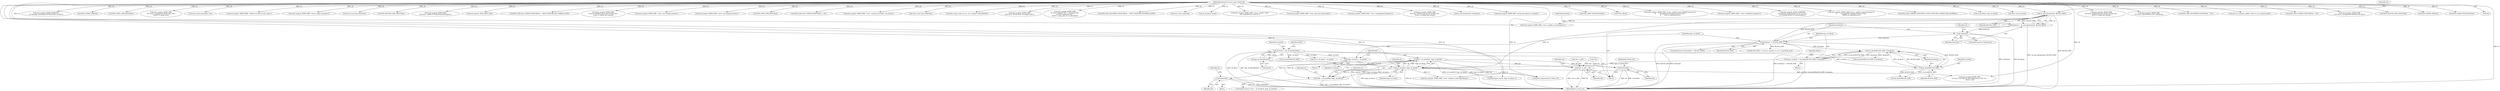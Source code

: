 digraph "0_linux_be0726d33cb8f411945884664924bed3cb8c70ee_0@API" {
"1000232" [label="(Call,bh = sb_bread(sb, logic_sb_block))"];
"1000234" [label="(Call,sb_bread(sb, logic_sb_block))"];
"1000194" [label="(Call,sb_min_blocksize(sb, BLOCK_SIZE))"];
"1000110" [label="(MethodParameterIn,struct super_block *sb)"];
"1000227" [label="(Call,logic_sb_block = sb_block)"];
"1000120" [label="(Call,sb_block = get_sb_block(&data))"];
"1000122" [label="(Call,get_sb_block(&data))"];
"1000211" [label="(Call,logic_sb_block = (sb_block*BLOCK_SIZE) / blocksize)"];
"1000213" [label="(Call,(sb_block*BLOCK_SIZE) / blocksize)"];
"1000214" [label="(Call,sb_block*BLOCK_SIZE)"];
"1000207" [label="(Call,blocksize != BLOCK_SIZE)"];
"1000198" [label="(Call,!blocksize)"];
"1000192" [label="(Call,blocksize = sb_min_blocksize(sb, BLOCK_SIZE))"];
"1000231" [label="(Call,!(bh = sb_bread(sb, logic_sb_block)))"];
"1000529" [label="(Call,brelse(bh))"];
"1000778" [label="(Call,sbi->s_sbh = bh)"];
"1001365" [label="(Call,brelse(bh))"];
"1001281" [label="(Call,ext2_msg(sb, KERN_WARNING,\n\t\t\t\"warning: mounting ext3 filesystem as ext2\"))"];
"1000730" [label="(Call,EXT2_INODE_SIZE(sb))"];
"1000943" [label="(Call,EXT2_DESC_PER_BLOCK(sb))"];
"1000195" [label="(Identifier,sb)"];
"1000227" [label="(Call,logic_sb_block = sb_block)"];
"1000668" [label="(Call,ext2_msg(sb, KERN_ERR,\n\t\t\t\t\"error: unsupported inode size: %d\",\n\t\t\t\tsbi->s_inode_size))"];
"1000217" [label="(Identifier,blocksize)"];
"1000110" [label="(MethodParameterIn,struct super_block *sb)"];
"1001051" [label="(Call,ext2_check_descriptors (sb))"];
"1000785" [label="(Identifier,sbi)"];
"1000779" [label="(Call,sbi->s_sbh)"];
"1001177" [label="(Call,ext2_msg(sb, KERN_ERR, \"Failed to create an mb_cache\"))"];
"1000782" [label="(Identifier,bh)"];
"1000595" [label="(Call,ext2_msg(sb, KERN_ERR, \"error: magic mismatch\"))"];
"1000219" [label="(Identifier,offset)"];
"1001127" [label="(Call,ext2_count_free_blocks(sb))"];
"1000207" [label="(Call,blocksize != BLOCK_SIZE)"];
"1000908" [label="(Call,EXT2_BLOCKS_PER_GROUP(sb))"];
"1001044" [label="(Call,ext2_msg(sb, KERN_ERR,\n\t\t\t\t\"error: unable to read group descriptors\"))"];
"1001220" [label="(Call,ext2_iget(sb, EXT2_ROOT_INO))"];
"1000529" [label="(Call,brelse(bh))"];
"1000467" [label="(Call,EXT2_HAS_RO_COMPAT_FEATURE(sb, ~EXT2_FEATURE_RO_COMPAT_SUPP))"];
"1000860" [label="(Call,ext2_msg(sb, KERN_ERR,\n\t\t\t\"error: #blocks per group too big: %lu\",\n\t\t\tsbi->s_blocks_per_group))"];
"1000991" [label="(Call,ext2_msg(sb, KERN_ERR, \"error: not enough memory\"))"];
"1000193" [label="(Identifier,blocksize)"];
"1000182" [label="(Call,sbi->s_sb_block = sb_block)"];
"1000236" [label="(Identifier,logic_sb_block)"];
"1000962" [label="(Call,ext2_msg(sb, KERN_ERR, \"error: not enough memory\"))"];
"1000211" [label="(Call,logic_sb_block = (sb_block*BLOCK_SIZE) / blocksize)"];
"1000940" [label="(Call,EXT2_DESC_PER_BLOCK(sb))"];
"1000432" [label="(Call,EXT2_HAS_RO_COMPAT_FEATURE(sb, ~0U))"];
"1000120" [label="(Call,sb_block = get_sb_block(&data))"];
"1000113" [label="(Block,)"];
"1001251" [label="(Call,ext2_msg(sb, KERN_ERR, \"error: corrupt root inode, run e2fsck\"))"];
"1001141" [label="(Call,ext2_count_free_inodes(sb))"];
"1001286" [label="(Call,ext2_setup_super (sb, es, sb->s_flags & MS_RDONLY))"];
"1000517" [label="(Call,ext2_msg(sb, KERN_ERR,\n\t\t\t\t\t\"error: device does not support dax\"))"];
"1000838" [label="(Call,ext2_msg(sb, KERN_ERR,\n\t\t\t\"error: fragsize %lu != blocksize %lu\"\n\t\t\t\"(not supported yet)\",\n\t\t\tsbi->s_frag_size, sb->s_blocksize))"];
"1000444" [label="(Call,EXT2_HAS_INCOMPAT_FEATURE(sb, ~EXT2_FEATURE_INCOMPAT_SUPP))"];
"1001299" [label="(Call,ext2_write_super(sb))"];
"1001018" [label="(Call,sb_bread(sb, block))"];
"1000566" [label="(Call,ext2_msg(sb, KERN_ERR, \"error: couldn't read\"\n\t\t\t\t\"superblock on 2nd try\"))"];
"1000232" [label="(Call,bh = sb_bread(sb, logic_sb_block))"];
"1000238" [label="(Call,ext2_msg(sb, KERN_ERR, \"error: unable to read superblock\"))"];
"1000221" [label="(Call,sb_block*BLOCK_SIZE)"];
"1000199" [label="(Identifier,blocksize)"];
"1001382" [label="(MethodReturn,static int)"];
"1000121" [label="(Identifier,sb_block)"];
"1000194" [label="(Call,sb_min_blocksize(sb, BLOCK_SIZE))"];
"1001268" [label="(Call,ext2_msg(sb, KERN_ERR, \"error: get root inode failed\"))"];
"1000197" [label="(ControlStructure,if (!blocksize))"];
"1000824" [label="(Call,ext2_msg(sb, KERN_ERR, \"error: unsupported blocksize\"))"];
"1000128" [label="(Identifier,offset)"];
"1000898" [label="(Call,ext2_msg(sb, KERN_ERR,\n\t\t\t\"error: #inodes per group too big: %lu\",\n\t\t\tsbi->s_inodes_per_group))"];
"1000234" [label="(Call,sb_bread(sb, logic_sb_block))"];
"1000533" [label="(Call,sb_set_blocksize(sb, blocksize))"];
"1001008" [label="(Call,descriptor_loc(sb, logic_sb_block, i))"];
"1000122" [label="(Call,get_sb_block(&data))"];
"1000226" [label="(Block,)"];
"1001054" [label="(Call,ext2_msg(sb, KERN_ERR, \"group descriptors corrupted\"))"];
"1000233" [label="(Identifier,bh)"];
"1000206" [label="(ControlStructure,if (blocksize != BLOCK_SIZE))"];
"1000389" [label="(Call,parse_options((char *) data, sb))"];
"1000192" [label="(Call,blocksize = sb_min_blocksize(sb, BLOCK_SIZE))"];
"1000803" [label="(Call,EXT2_DESC_PER_BLOCK(sb))"];
"1000408" [label="(Call,EXT2_SB(sb))"];
"1000471" [label="(Call,ext2_msg(sb, KERN_ERR, \"error: couldn't mount RDWR because of \"\n\t\t       \"unsupported optional features (%x)\",\n\t\t       le32_to_cpu(features)))"];
"1000209" [label="(Identifier,BLOCK_SIZE)"];
"1000235" [label="(Identifier,sb)"];
"1000563" [label="(Call,!bh)"];
"1000546" [label="(Call,sb_block*BLOCK_SIZE)"];
"1000244" [label="(Identifier,es)"];
"1001366" [label="(Identifier,bh)"];
"1001161" [label="(Call,ext2_msg(sb, KERN_ERR, \"error: insufficient memory\"))"];
"1000530" [label="(Identifier,bh)"];
"1000215" [label="(Identifier,sb_block)"];
"1000231" [label="(Call,!(bh = sb_bread(sb, logic_sb_block)))"];
"1000198" [label="(Call,!blocksize)"];
"1000230" [label="(ControlStructure,if (!(bh = sb_bread(sb, logic_sb_block))))"];
"1001365" [label="(Call,brelse(bh))"];
"1000210" [label="(Block,)"];
"1000214" [label="(Call,sb_block*BLOCK_SIZE)"];
"1000201" [label="(Call,ext2_msg(sb, KERN_ERR, \"error: unable to set blocksize\"))"];
"1000220" [label="(Call,(sb_block*BLOCK_SIZE) % blocksize)"];
"1000228" [label="(Identifier,logic_sb_block)"];
"1000438" [label="(Call,ext2_msg(sb, KERN_WARNING,\n\t\t\t\"warning: feature flags set on rev 0 fs, \"\n\t\t\t\"running e2fsck is recommended\"))"];
"1000450" [label="(Call,ext2_msg(sb, KERN_ERR,\t\"error: couldn't mount because of \"\n\t\t       \"unsupported optional features (%x)\",\n\t\t\tle32_to_cpu(features)))"];
"1000528" [label="(Block,)"];
"1001278" [label="(Call,EXT2_HAS_COMPAT_FEATURE(sb, EXT3_FEATURE_COMPAT_HAS_JOURNAL))"];
"1000208" [label="(Identifier,blocksize)"];
"1000559" [label="(Call,sb_bread(sb, logic_sb_block))"];
"1000229" [label="(Identifier,sb_block)"];
"1000196" [label="(Identifier,BLOCK_SIZE)"];
"1001155" [label="(Call,ext2_count_dirs(sb))"];
"1000216" [label="(Identifier,BLOCK_SIZE)"];
"1001307" [label="(Call,ext2_msg(sb, KERN_ERR,\n\t\t\t\"error: can't find an ext2 filesystem on dev %s.\",\n \t\t\tsb->s_id))"];
"1000778" [label="(Call,sbi->s_sbh = bh)"];
"1000879" [label="(Call,ext2_msg(sb, KERN_ERR,\n\t\t\t\"error: #fragments per group too big: %lu\",\n\t\t\tsbi->s_frags_per_group))"];
"1000202" [label="(Identifier,sb)"];
"1000239" [label="(Identifier,sb)"];
"1001367" [label="(JumpTarget,failed_sbi:)"];
"1000537" [label="(Call,ext2_msg(sb, KERN_ERR,\n\t\t\t\t\"error: bad blocksize %d\", blocksize))"];
"1000213" [label="(Call,(sb_block*BLOCK_SIZE) / blocksize)"];
"1000435" [label="(Call,EXT2_HAS_INCOMPAT_FEATURE(sb, ~0U))"];
"1001114" [label="(Call,ext2_rsv_window_add(sb, &sbi->s_rsv_window_head))"];
"1000534" [label="(Identifier,sb)"];
"1000428" [label="(Call,EXT2_HAS_COMPAT_FEATURE(sb, ~0U))"];
"1000212" [label="(Identifier,logic_sb_block)"];
"1000500" [label="(Call,ext2_msg(sb, KERN_ERR,\n\t\t\t\t\t\"error: unsupported blocksize for dax\"))"];
"1000480" [label="(Call,BLOCK_SIZE << le32_to_cpu(sbi->s_es->s_log_block_size))"];
"1000929" [label="(Call,EXT2_BLOCKS_PER_GROUP(sb))"];
"1000123" [label="(Call,&data)"];
"1000742" [label="(Call,EXT2_INODE_SIZE(sb))"];
"1000796" [label="(Call,EXT2_ADDR_PER_BLOCK(sb))"];
"1000232" -> "1000231"  [label="AST: "];
"1000232" -> "1000234"  [label="CFG: "];
"1000233" -> "1000232"  [label="AST: "];
"1000234" -> "1000232"  [label="AST: "];
"1000231" -> "1000232"  [label="CFG: "];
"1000232" -> "1001382"  [label="DDG: bh"];
"1000232" -> "1001382"  [label="DDG: sb_bread(sb, logic_sb_block)"];
"1000232" -> "1000231"  [label="DDG: bh"];
"1000234" -> "1000232"  [label="DDG: sb"];
"1000234" -> "1000232"  [label="DDG: logic_sb_block"];
"1000232" -> "1000529"  [label="DDG: bh"];
"1000232" -> "1000778"  [label="DDG: bh"];
"1000232" -> "1001365"  [label="DDG: bh"];
"1000234" -> "1000236"  [label="CFG: "];
"1000235" -> "1000234"  [label="AST: "];
"1000236" -> "1000234"  [label="AST: "];
"1000234" -> "1001382"  [label="DDG: logic_sb_block"];
"1000234" -> "1001382"  [label="DDG: sb"];
"1000234" -> "1000231"  [label="DDG: sb"];
"1000234" -> "1000231"  [label="DDG: logic_sb_block"];
"1000194" -> "1000234"  [label="DDG: sb"];
"1000110" -> "1000234"  [label="DDG: sb"];
"1000227" -> "1000234"  [label="DDG: logic_sb_block"];
"1000211" -> "1000234"  [label="DDG: logic_sb_block"];
"1000234" -> "1000238"  [label="DDG: sb"];
"1000234" -> "1000389"  [label="DDG: sb"];
"1000234" -> "1001008"  [label="DDG: logic_sb_block"];
"1000234" -> "1001307"  [label="DDG: sb"];
"1000194" -> "1000192"  [label="AST: "];
"1000194" -> "1000196"  [label="CFG: "];
"1000195" -> "1000194"  [label="AST: "];
"1000196" -> "1000194"  [label="AST: "];
"1000192" -> "1000194"  [label="CFG: "];
"1000194" -> "1001382"  [label="DDG: BLOCK_SIZE"];
"1000194" -> "1000192"  [label="DDG: sb"];
"1000194" -> "1000192"  [label="DDG: BLOCK_SIZE"];
"1000110" -> "1000194"  [label="DDG: sb"];
"1000194" -> "1000201"  [label="DDG: sb"];
"1000194" -> "1000207"  [label="DDG: BLOCK_SIZE"];
"1000110" -> "1000109"  [label="AST: "];
"1000110" -> "1001382"  [label="DDG: sb"];
"1000110" -> "1000201"  [label="DDG: sb"];
"1000110" -> "1000238"  [label="DDG: sb"];
"1000110" -> "1000389"  [label="DDG: sb"];
"1000110" -> "1000408"  [label="DDG: sb"];
"1000110" -> "1000428"  [label="DDG: sb"];
"1000110" -> "1000432"  [label="DDG: sb"];
"1000110" -> "1000435"  [label="DDG: sb"];
"1000110" -> "1000438"  [label="DDG: sb"];
"1000110" -> "1000444"  [label="DDG: sb"];
"1000110" -> "1000450"  [label="DDG: sb"];
"1000110" -> "1000467"  [label="DDG: sb"];
"1000110" -> "1000471"  [label="DDG: sb"];
"1000110" -> "1000500"  [label="DDG: sb"];
"1000110" -> "1000517"  [label="DDG: sb"];
"1000110" -> "1000533"  [label="DDG: sb"];
"1000110" -> "1000537"  [label="DDG: sb"];
"1000110" -> "1000559"  [label="DDG: sb"];
"1000110" -> "1000566"  [label="DDG: sb"];
"1000110" -> "1000595"  [label="DDG: sb"];
"1000110" -> "1000668"  [label="DDG: sb"];
"1000110" -> "1000730"  [label="DDG: sb"];
"1000110" -> "1000742"  [label="DDG: sb"];
"1000110" -> "1000796"  [label="DDG: sb"];
"1000110" -> "1000803"  [label="DDG: sb"];
"1000110" -> "1000824"  [label="DDG: sb"];
"1000110" -> "1000838"  [label="DDG: sb"];
"1000110" -> "1000860"  [label="DDG: sb"];
"1000110" -> "1000879"  [label="DDG: sb"];
"1000110" -> "1000898"  [label="DDG: sb"];
"1000110" -> "1000908"  [label="DDG: sb"];
"1000110" -> "1000929"  [label="DDG: sb"];
"1000110" -> "1000940"  [label="DDG: sb"];
"1000110" -> "1000943"  [label="DDG: sb"];
"1000110" -> "1000962"  [label="DDG: sb"];
"1000110" -> "1000991"  [label="DDG: sb"];
"1000110" -> "1001008"  [label="DDG: sb"];
"1000110" -> "1001018"  [label="DDG: sb"];
"1000110" -> "1001044"  [label="DDG: sb"];
"1000110" -> "1001051"  [label="DDG: sb"];
"1000110" -> "1001054"  [label="DDG: sb"];
"1000110" -> "1001114"  [label="DDG: sb"];
"1000110" -> "1001127"  [label="DDG: sb"];
"1000110" -> "1001141"  [label="DDG: sb"];
"1000110" -> "1001155"  [label="DDG: sb"];
"1000110" -> "1001161"  [label="DDG: sb"];
"1000110" -> "1001177"  [label="DDG: sb"];
"1000110" -> "1001220"  [label="DDG: sb"];
"1000110" -> "1001251"  [label="DDG: sb"];
"1000110" -> "1001268"  [label="DDG: sb"];
"1000110" -> "1001278"  [label="DDG: sb"];
"1000110" -> "1001281"  [label="DDG: sb"];
"1000110" -> "1001286"  [label="DDG: sb"];
"1000110" -> "1001299"  [label="DDG: sb"];
"1000110" -> "1001307"  [label="DDG: sb"];
"1000227" -> "1000226"  [label="AST: "];
"1000227" -> "1000229"  [label="CFG: "];
"1000228" -> "1000227"  [label="AST: "];
"1000229" -> "1000227"  [label="AST: "];
"1000233" -> "1000227"  [label="CFG: "];
"1000227" -> "1001382"  [label="DDG: sb_block"];
"1000120" -> "1000227"  [label="DDG: sb_block"];
"1000120" -> "1000113"  [label="AST: "];
"1000120" -> "1000122"  [label="CFG: "];
"1000121" -> "1000120"  [label="AST: "];
"1000122" -> "1000120"  [label="AST: "];
"1000128" -> "1000120"  [label="CFG: "];
"1000120" -> "1001382"  [label="DDG: sb_block"];
"1000120" -> "1001382"  [label="DDG: get_sb_block(&data)"];
"1000122" -> "1000120"  [label="DDG: &data"];
"1000120" -> "1000182"  [label="DDG: sb_block"];
"1000120" -> "1000214"  [label="DDG: sb_block"];
"1000120" -> "1000546"  [label="DDG: sb_block"];
"1000122" -> "1000123"  [label="CFG: "];
"1000123" -> "1000122"  [label="AST: "];
"1000122" -> "1001382"  [label="DDG: &data"];
"1000211" -> "1000210"  [label="AST: "];
"1000211" -> "1000213"  [label="CFG: "];
"1000212" -> "1000211"  [label="AST: "];
"1000213" -> "1000211"  [label="AST: "];
"1000219" -> "1000211"  [label="CFG: "];
"1000211" -> "1001382"  [label="DDG: (sb_block*BLOCK_SIZE) / blocksize"];
"1000213" -> "1000211"  [label="DDG: sb_block*BLOCK_SIZE"];
"1000213" -> "1000211"  [label="DDG: blocksize"];
"1000213" -> "1000217"  [label="CFG: "];
"1000214" -> "1000213"  [label="AST: "];
"1000217" -> "1000213"  [label="AST: "];
"1000214" -> "1000213"  [label="DDG: sb_block"];
"1000214" -> "1000213"  [label="DDG: BLOCK_SIZE"];
"1000207" -> "1000213"  [label="DDG: blocksize"];
"1000213" -> "1000220"  [label="DDG: blocksize"];
"1000214" -> "1000216"  [label="CFG: "];
"1000215" -> "1000214"  [label="AST: "];
"1000216" -> "1000214"  [label="AST: "];
"1000217" -> "1000214"  [label="CFG: "];
"1000207" -> "1000214"  [label="DDG: BLOCK_SIZE"];
"1000214" -> "1000221"  [label="DDG: sb_block"];
"1000214" -> "1000221"  [label="DDG: BLOCK_SIZE"];
"1000207" -> "1000206"  [label="AST: "];
"1000207" -> "1000209"  [label="CFG: "];
"1000208" -> "1000207"  [label="AST: "];
"1000209" -> "1000207"  [label="AST: "];
"1000212" -> "1000207"  [label="CFG: "];
"1000228" -> "1000207"  [label="CFG: "];
"1000207" -> "1001382"  [label="DDG: BLOCK_SIZE"];
"1000207" -> "1001382"  [label="DDG: blocksize"];
"1000207" -> "1001382"  [label="DDG: blocksize != BLOCK_SIZE"];
"1000198" -> "1000207"  [label="DDG: blocksize"];
"1000207" -> "1000480"  [label="DDG: BLOCK_SIZE"];
"1000198" -> "1000197"  [label="AST: "];
"1000198" -> "1000199"  [label="CFG: "];
"1000199" -> "1000198"  [label="AST: "];
"1000202" -> "1000198"  [label="CFG: "];
"1000208" -> "1000198"  [label="CFG: "];
"1000198" -> "1001382"  [label="DDG: blocksize"];
"1000198" -> "1001382"  [label="DDG: !blocksize"];
"1000192" -> "1000198"  [label="DDG: blocksize"];
"1000192" -> "1000113"  [label="AST: "];
"1000193" -> "1000192"  [label="AST: "];
"1000199" -> "1000192"  [label="CFG: "];
"1000192" -> "1001382"  [label="DDG: sb_min_blocksize(sb, BLOCK_SIZE)"];
"1000231" -> "1000230"  [label="AST: "];
"1000239" -> "1000231"  [label="CFG: "];
"1000244" -> "1000231"  [label="CFG: "];
"1000231" -> "1001382"  [label="DDG: !(bh = sb_bread(sb, logic_sb_block))"];
"1000529" -> "1000528"  [label="AST: "];
"1000529" -> "1000530"  [label="CFG: "];
"1000530" -> "1000529"  [label="AST: "];
"1000534" -> "1000529"  [label="CFG: "];
"1000529" -> "1001382"  [label="DDG: bh"];
"1000529" -> "1001382"  [label="DDG: brelse(bh)"];
"1000778" -> "1000113"  [label="AST: "];
"1000778" -> "1000782"  [label="CFG: "];
"1000779" -> "1000778"  [label="AST: "];
"1000782" -> "1000778"  [label="AST: "];
"1000785" -> "1000778"  [label="CFG: "];
"1000778" -> "1001382"  [label="DDG: bh"];
"1000778" -> "1001382"  [label="DDG: sbi->s_sbh"];
"1000563" -> "1000778"  [label="DDG: bh"];
"1001365" -> "1000113"  [label="AST: "];
"1001365" -> "1001366"  [label="CFG: "];
"1001366" -> "1001365"  [label="AST: "];
"1001367" -> "1001365"  [label="CFG: "];
"1001365" -> "1001382"  [label="DDG: bh"];
"1001365" -> "1001382"  [label="DDG: brelse(bh)"];
"1000563" -> "1001365"  [label="DDG: bh"];
}
